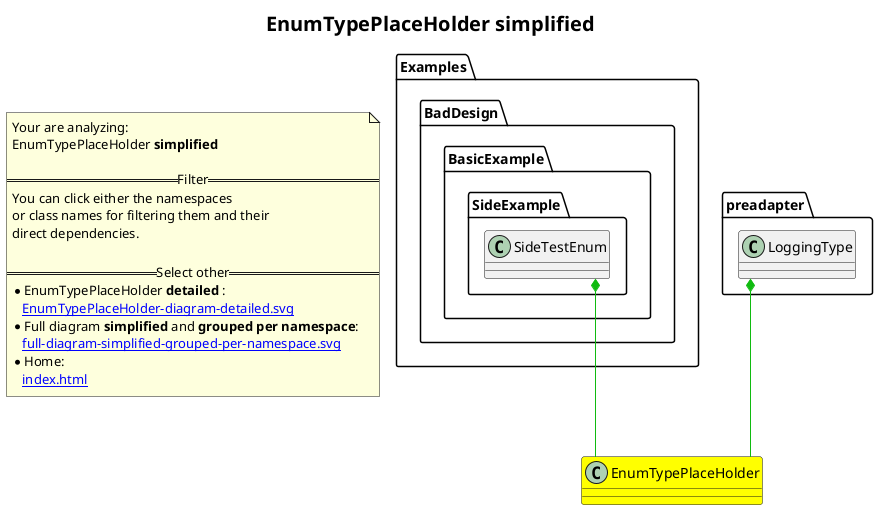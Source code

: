 @startuml
skinparam linetype ortho
title <size:20>EnumTypePlaceHolder **simplified** </size>
note "Your are analyzing:\nEnumTypePlaceHolder **simplified** \n\n==Filter==\nYou can click either the namespaces \nor class names for filtering them and their\ndirect dependencies.\n\n==Select other==\n* EnumTypePlaceHolder **detailed** :\n   [[EnumTypePlaceHolder-diagram-detailed.svg]]\n* Full diagram **simplified** and **grouped per namespace**:\n   [[full-diagram-simplified-grouped-per-namespace.svg]]\n* Home:\n   [[index.html]]" as FloatingNote
class EnumTypePlaceHolder [[EnumTypePlaceHolder-diagram-simplified.svg]] #yellow {
}
      class Examples.BadDesign.BasicExample.SideExample.SideTestEnum [[Examples.BadDesign.BasicExample.SideExample.SideTestEnum-diagram-simplified.svg]]  {
      }
class preadapter.LoggingType [[preadapter.LoggingType-diagram-simplified.svg]]  {
}
 ' *************************************** 
 ' *************************************** 
 ' *************************************** 
' Class relations extracted from namespace:
' 
' Class relations extracted from namespace:
' Examples.BadDesign.BasicExample.SideExample
Examples.BadDesign.BasicExample.SideExample.SideTestEnum *-[#10BB10]- EnumTypePlaceHolder 
' Class relations extracted from namespace:
' preadapter
preadapter.LoggingType *-[#10BB10]- EnumTypePlaceHolder 
@enduml